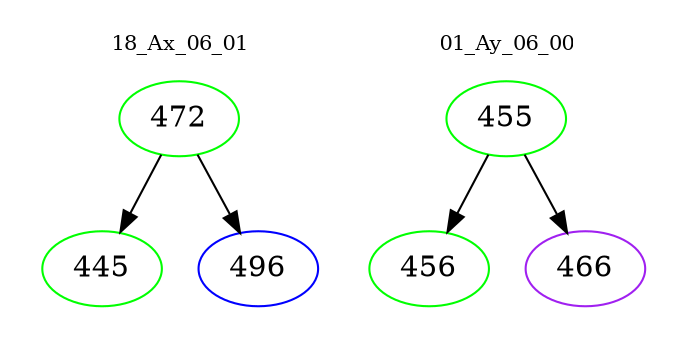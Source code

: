 digraph{
subgraph cluster_0 {
color = white
label = "18_Ax_06_01";
fontsize=10;
T0_472 [label="472", color="green"]
T0_472 -> T0_445 [color="black"]
T0_445 [label="445", color="green"]
T0_472 -> T0_496 [color="black"]
T0_496 [label="496", color="blue"]
}
subgraph cluster_1 {
color = white
label = "01_Ay_06_00";
fontsize=10;
T1_455 [label="455", color="green"]
T1_455 -> T1_456 [color="black"]
T1_456 [label="456", color="green"]
T1_455 -> T1_466 [color="black"]
T1_466 [label="466", color="purple"]
}
}
